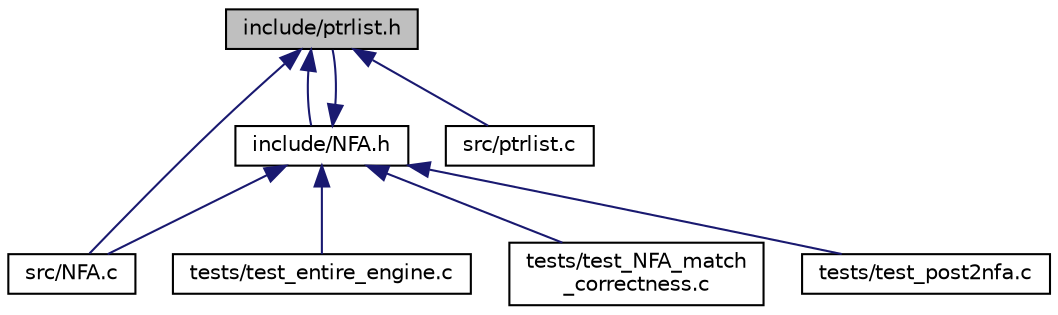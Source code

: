 digraph "include/ptrlist.h"
{
 // LATEX_PDF_SIZE
  edge [fontname="Helvetica",fontsize="10",labelfontname="Helvetica",labelfontsize="10"];
  node [fontname="Helvetica",fontsize="10",shape=record];
  Node1 [label="include/ptrlist.h",height=0.2,width=0.4,color="black", fillcolor="grey75", style="filled", fontcolor="black",tooltip="Fornece funções para o pointerlist (Ptrlist) que é uma lista de ponteiros de estados da NFA."];
  Node1 -> Node2 [dir="back",color="midnightblue",fontsize="10",style="solid",fontname="Helvetica"];
  Node2 [label="include/NFA.h",height=0.2,width=0.4,color="black", fillcolor="white", style="filled",URL="$NFA_8h.html",tooltip="Fornece as funções da NFA e da DFA A NFA (nondeterministic finite automata) e a DFA (deterministic fi..."];
  Node2 -> Node1 [dir="back",color="midnightblue",fontsize="10",style="solid",fontname="Helvetica"];
  Node2 -> Node3 [dir="back",color="midnightblue",fontsize="10",style="solid",fontname="Helvetica"];
  Node3 [label="src/NFA.c",height=0.2,width=0.4,color="black", fillcolor="white", style="filled",URL="$NFA_8c_source.html",tooltip=" "];
  Node2 -> Node4 [dir="back",color="midnightblue",fontsize="10",style="solid",fontname="Helvetica"];
  Node4 [label="tests/test_entire_engine.c",height=0.2,width=0.4,color="black", fillcolor="white", style="filled",URL="$test__entire__engine_8c_source.html",tooltip=" "];
  Node2 -> Node5 [dir="back",color="midnightblue",fontsize="10",style="solid",fontname="Helvetica"];
  Node5 [label="tests/test_NFA_match\l_correctness.c",height=0.2,width=0.4,color="black", fillcolor="white", style="filled",URL="$test__NFA__match__correctness_8c_source.html",tooltip=" "];
  Node2 -> Node6 [dir="back",color="midnightblue",fontsize="10",style="solid",fontname="Helvetica"];
  Node6 [label="tests/test_post2nfa.c",height=0.2,width=0.4,color="black", fillcolor="white", style="filled",URL="$test__post2nfa_8c_source.html",tooltip=" "];
  Node1 -> Node3 [dir="back",color="midnightblue",fontsize="10",style="solid",fontname="Helvetica"];
  Node1 -> Node7 [dir="back",color="midnightblue",fontsize="10",style="solid",fontname="Helvetica"];
  Node7 [label="src/ptrlist.c",height=0.2,width=0.4,color="black", fillcolor="white", style="filled",URL="$ptrlist_8c_source.html",tooltip=" "];
}
